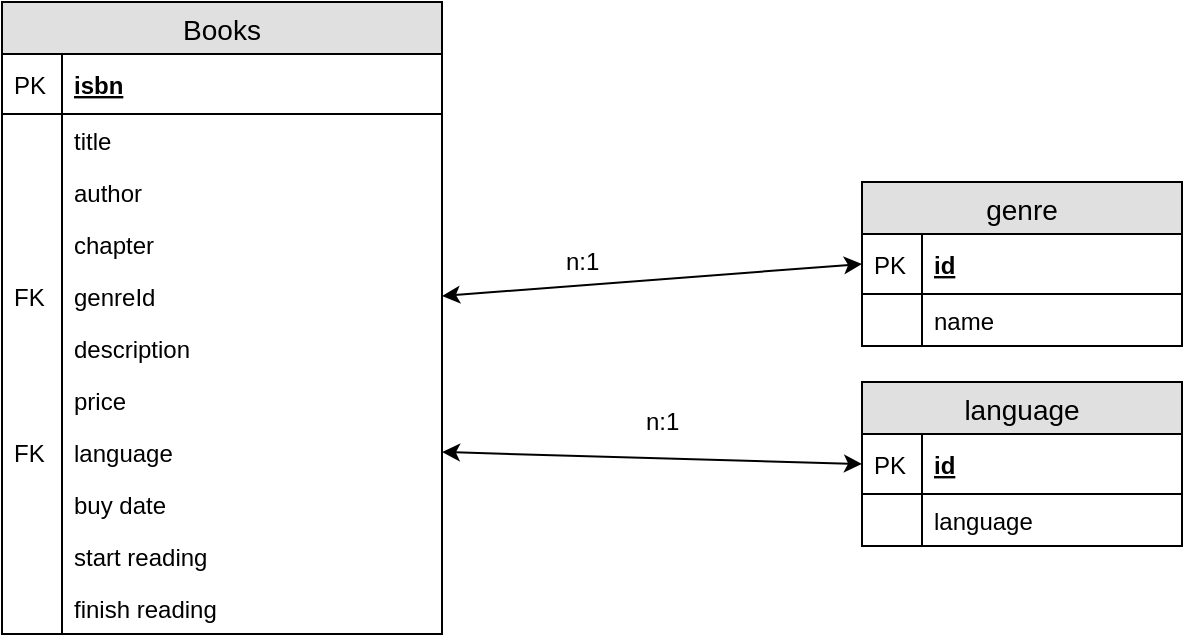 <mxfile version="12.1.9" type="device" pages="1"><diagram id="desEHSj8WZ4JJtZmUQmk" name="Page-1"><mxGraphModel dx="1408" dy="699" grid="1" gridSize="10" guides="1" tooltips="1" connect="1" arrows="1" fold="1" page="1" pageScale="1" pageWidth="827" pageHeight="1169" math="0" shadow="0"><root><mxCell id="0"/><mxCell id="1" parent="0"/><mxCell id="P5__GijzhtSwffaYmKsN-32" value="Books" style="swimlane;fontStyle=0;childLayout=stackLayout;horizontal=1;startSize=26;fillColor=#e0e0e0;horizontalStack=0;resizeParent=1;resizeParentMax=0;resizeLast=0;collapsible=1;marginBottom=0;swimlaneFillColor=#ffffff;align=center;fontSize=14;" vertex="1" parent="1"><mxGeometry x="110" y="110" width="220" height="316" as="geometry"/></mxCell><mxCell id="P5__GijzhtSwffaYmKsN-33" value="isbn" style="shape=partialRectangle;top=0;left=0;right=0;bottom=1;align=left;verticalAlign=middle;fillColor=none;spacingLeft=34;spacingRight=4;overflow=hidden;rotatable=0;points=[[0,0.5],[1,0.5]];portConstraint=eastwest;dropTarget=0;fontStyle=5;fontSize=12;" vertex="1" parent="P5__GijzhtSwffaYmKsN-32"><mxGeometry y="26" width="220" height="30" as="geometry"/></mxCell><mxCell id="P5__GijzhtSwffaYmKsN-34" value="PK" style="shape=partialRectangle;top=0;left=0;bottom=0;fillColor=none;align=left;verticalAlign=middle;spacingLeft=4;spacingRight=4;overflow=hidden;rotatable=0;points=[];portConstraint=eastwest;part=1;fontSize=12;" vertex="1" connectable="0" parent="P5__GijzhtSwffaYmKsN-33"><mxGeometry width="30" height="30" as="geometry"/></mxCell><mxCell id="P5__GijzhtSwffaYmKsN-35" value="title" style="shape=partialRectangle;top=0;left=0;right=0;bottom=0;align=left;verticalAlign=top;fillColor=none;spacingLeft=34;spacingRight=4;overflow=hidden;rotatable=0;points=[[0,0.5],[1,0.5]];portConstraint=eastwest;dropTarget=0;fontSize=12;" vertex="1" parent="P5__GijzhtSwffaYmKsN-32"><mxGeometry y="56" width="220" height="26" as="geometry"/></mxCell><mxCell id="P5__GijzhtSwffaYmKsN-36" value="" style="shape=partialRectangle;top=0;left=0;bottom=0;fillColor=none;align=left;verticalAlign=top;spacingLeft=4;spacingRight=4;overflow=hidden;rotatable=0;points=[];portConstraint=eastwest;part=1;fontSize=12;" vertex="1" connectable="0" parent="P5__GijzhtSwffaYmKsN-35"><mxGeometry width="30" height="26" as="geometry"/></mxCell><mxCell id="P5__GijzhtSwffaYmKsN-37" value="author" style="shape=partialRectangle;top=0;left=0;right=0;bottom=0;align=left;verticalAlign=top;fillColor=none;spacingLeft=34;spacingRight=4;overflow=hidden;rotatable=0;points=[[0,0.5],[1,0.5]];portConstraint=eastwest;dropTarget=0;fontSize=12;" vertex="1" parent="P5__GijzhtSwffaYmKsN-32"><mxGeometry y="82" width="220" height="26" as="geometry"/></mxCell><mxCell id="P5__GijzhtSwffaYmKsN-38" value="" style="shape=partialRectangle;top=0;left=0;bottom=0;fillColor=none;align=left;verticalAlign=top;spacingLeft=4;spacingRight=4;overflow=hidden;rotatable=0;points=[];portConstraint=eastwest;part=1;fontSize=12;" vertex="1" connectable="0" parent="P5__GijzhtSwffaYmKsN-37"><mxGeometry width="30" height="26" as="geometry"/></mxCell><mxCell id="P5__GijzhtSwffaYmKsN-39" value="chapter" style="shape=partialRectangle;top=0;left=0;right=0;bottom=0;align=left;verticalAlign=top;fillColor=none;spacingLeft=34;spacingRight=4;overflow=hidden;rotatable=0;points=[[0,0.5],[1,0.5]];portConstraint=eastwest;dropTarget=0;fontSize=12;" vertex="1" parent="P5__GijzhtSwffaYmKsN-32"><mxGeometry y="108" width="220" height="26" as="geometry"/></mxCell><mxCell id="P5__GijzhtSwffaYmKsN-40" value="" style="shape=partialRectangle;top=0;left=0;bottom=0;fillColor=none;align=left;verticalAlign=top;spacingLeft=4;spacingRight=4;overflow=hidden;rotatable=0;points=[];portConstraint=eastwest;part=1;fontSize=12;" vertex="1" connectable="0" parent="P5__GijzhtSwffaYmKsN-39"><mxGeometry width="30" height="26" as="geometry"/></mxCell><mxCell id="P5__GijzhtSwffaYmKsN-43" value="genreId" style="shape=partialRectangle;top=0;left=0;right=0;bottom=0;align=left;verticalAlign=top;fillColor=none;spacingLeft=34;spacingRight=4;overflow=hidden;rotatable=0;points=[[0,0.5],[1,0.5]];portConstraint=eastwest;dropTarget=0;fontSize=12;" vertex="1" parent="P5__GijzhtSwffaYmKsN-32"><mxGeometry y="134" width="220" height="26" as="geometry"/></mxCell><mxCell id="P5__GijzhtSwffaYmKsN-44" value="FK" style="shape=partialRectangle;top=0;left=0;bottom=0;fillColor=none;align=left;verticalAlign=top;spacingLeft=4;spacingRight=4;overflow=hidden;rotatable=0;points=[];portConstraint=eastwest;part=1;fontSize=12;" vertex="1" connectable="0" parent="P5__GijzhtSwffaYmKsN-43"><mxGeometry width="30" height="26" as="geometry"/></mxCell><mxCell id="P5__GijzhtSwffaYmKsN-45" value="description" style="shape=partialRectangle;top=0;left=0;right=0;bottom=0;align=left;verticalAlign=top;fillColor=none;spacingLeft=34;spacingRight=4;overflow=hidden;rotatable=0;points=[[0,0.5],[1,0.5]];portConstraint=eastwest;dropTarget=0;fontSize=12;" vertex="1" parent="P5__GijzhtSwffaYmKsN-32"><mxGeometry y="160" width="220" height="26" as="geometry"/></mxCell><mxCell id="P5__GijzhtSwffaYmKsN-46" value="" style="shape=partialRectangle;top=0;left=0;bottom=0;fillColor=none;align=left;verticalAlign=top;spacingLeft=4;spacingRight=4;overflow=hidden;rotatable=0;points=[];portConstraint=eastwest;part=1;fontSize=12;" vertex="1" connectable="0" parent="P5__GijzhtSwffaYmKsN-45"><mxGeometry width="30" height="26" as="geometry"/></mxCell><mxCell id="P5__GijzhtSwffaYmKsN-47" value="price" style="shape=partialRectangle;top=0;left=0;right=0;bottom=0;align=left;verticalAlign=top;fillColor=none;spacingLeft=34;spacingRight=4;overflow=hidden;rotatable=0;points=[[0,0.5],[1,0.5]];portConstraint=eastwest;dropTarget=0;fontSize=12;" vertex="1" parent="P5__GijzhtSwffaYmKsN-32"><mxGeometry y="186" width="220" height="26" as="geometry"/></mxCell><mxCell id="P5__GijzhtSwffaYmKsN-48" value="" style="shape=partialRectangle;top=0;left=0;bottom=0;fillColor=none;align=left;verticalAlign=top;spacingLeft=4;spacingRight=4;overflow=hidden;rotatable=0;points=[];portConstraint=eastwest;part=1;fontSize=12;" vertex="1" connectable="0" parent="P5__GijzhtSwffaYmKsN-47"><mxGeometry width="30" height="26" as="geometry"/></mxCell><mxCell id="P5__GijzhtSwffaYmKsN-49" value="language" style="shape=partialRectangle;top=0;left=0;right=0;bottom=0;align=left;verticalAlign=top;fillColor=none;spacingLeft=34;spacingRight=4;overflow=hidden;rotatable=0;points=[[0,0.5],[1,0.5]];portConstraint=eastwest;dropTarget=0;fontSize=12;" vertex="1" parent="P5__GijzhtSwffaYmKsN-32"><mxGeometry y="212" width="220" height="26" as="geometry"/></mxCell><mxCell id="P5__GijzhtSwffaYmKsN-50" value="FK" style="shape=partialRectangle;top=0;left=0;bottom=0;fillColor=none;align=left;verticalAlign=top;spacingLeft=4;spacingRight=4;overflow=hidden;rotatable=0;points=[];portConstraint=eastwest;part=1;fontSize=12;" vertex="1" connectable="0" parent="P5__GijzhtSwffaYmKsN-49"><mxGeometry width="30" height="26" as="geometry"/></mxCell><mxCell id="P5__GijzhtSwffaYmKsN-51" value="buy date" style="shape=partialRectangle;top=0;left=0;right=0;bottom=0;align=left;verticalAlign=top;fillColor=none;spacingLeft=34;spacingRight=4;overflow=hidden;rotatable=0;points=[[0,0.5],[1,0.5]];portConstraint=eastwest;dropTarget=0;fontSize=12;" vertex="1" parent="P5__GijzhtSwffaYmKsN-32"><mxGeometry y="238" width="220" height="26" as="geometry"/></mxCell><mxCell id="P5__GijzhtSwffaYmKsN-52" value="" style="shape=partialRectangle;top=0;left=0;bottom=0;fillColor=none;align=left;verticalAlign=top;spacingLeft=4;spacingRight=4;overflow=hidden;rotatable=0;points=[];portConstraint=eastwest;part=1;fontSize=12;" vertex="1" connectable="0" parent="P5__GijzhtSwffaYmKsN-51"><mxGeometry width="30" height="26" as="geometry"/></mxCell><mxCell id="P5__GijzhtSwffaYmKsN-53" value="start reading" style="shape=partialRectangle;top=0;left=0;right=0;bottom=0;align=left;verticalAlign=top;fillColor=none;spacingLeft=34;spacingRight=4;overflow=hidden;rotatable=0;points=[[0,0.5],[1,0.5]];portConstraint=eastwest;dropTarget=0;fontSize=12;" vertex="1" parent="P5__GijzhtSwffaYmKsN-32"><mxGeometry y="264" width="220" height="26" as="geometry"/></mxCell><mxCell id="P5__GijzhtSwffaYmKsN-54" value="" style="shape=partialRectangle;top=0;left=0;bottom=0;fillColor=none;align=left;verticalAlign=top;spacingLeft=4;spacingRight=4;overflow=hidden;rotatable=0;points=[];portConstraint=eastwest;part=1;fontSize=12;" vertex="1" connectable="0" parent="P5__GijzhtSwffaYmKsN-53"><mxGeometry width="30" height="26" as="geometry"/></mxCell><mxCell id="P5__GijzhtSwffaYmKsN-55" value="finish reading&#10;" style="shape=partialRectangle;top=0;left=0;right=0;bottom=0;align=left;verticalAlign=top;fillColor=none;spacingLeft=34;spacingRight=4;overflow=hidden;rotatable=0;points=[[0,0.5],[1,0.5]];portConstraint=eastwest;dropTarget=0;fontSize=12;" vertex="1" parent="P5__GijzhtSwffaYmKsN-32"><mxGeometry y="290" width="220" height="26" as="geometry"/></mxCell><mxCell id="P5__GijzhtSwffaYmKsN-56" value="" style="shape=partialRectangle;top=0;left=0;bottom=0;fillColor=none;align=left;verticalAlign=top;spacingLeft=4;spacingRight=4;overflow=hidden;rotatable=0;points=[];portConstraint=eastwest;part=1;fontSize=12;" vertex="1" connectable="0" parent="P5__GijzhtSwffaYmKsN-55"><mxGeometry width="30" height="26" as="geometry"/></mxCell><mxCell id="P5__GijzhtSwffaYmKsN-57" value="genre" style="swimlane;fontStyle=0;childLayout=stackLayout;horizontal=1;startSize=26;fillColor=#e0e0e0;horizontalStack=0;resizeParent=1;resizeParentMax=0;resizeLast=0;collapsible=1;marginBottom=0;swimlaneFillColor=#ffffff;align=center;fontSize=14;" vertex="1" parent="1"><mxGeometry x="540" y="200" width="160" height="82" as="geometry"/></mxCell><mxCell id="P5__GijzhtSwffaYmKsN-58" value="id" style="shape=partialRectangle;top=0;left=0;right=0;bottom=1;align=left;verticalAlign=middle;fillColor=none;spacingLeft=34;spacingRight=4;overflow=hidden;rotatable=0;points=[[0,0.5],[1,0.5]];portConstraint=eastwest;dropTarget=0;fontStyle=5;fontSize=12;" vertex="1" parent="P5__GijzhtSwffaYmKsN-57"><mxGeometry y="26" width="160" height="30" as="geometry"/></mxCell><mxCell id="P5__GijzhtSwffaYmKsN-59" value="PK" style="shape=partialRectangle;top=0;left=0;bottom=0;fillColor=none;align=left;verticalAlign=middle;spacingLeft=4;spacingRight=4;overflow=hidden;rotatable=0;points=[];portConstraint=eastwest;part=1;fontSize=12;" vertex="1" connectable="0" parent="P5__GijzhtSwffaYmKsN-58"><mxGeometry width="30" height="30" as="geometry"/></mxCell><mxCell id="P5__GijzhtSwffaYmKsN-60" value="name" style="shape=partialRectangle;top=0;left=0;right=0;bottom=0;align=left;verticalAlign=top;fillColor=none;spacingLeft=34;spacingRight=4;overflow=hidden;rotatable=0;points=[[0,0.5],[1,0.5]];portConstraint=eastwest;dropTarget=0;fontSize=12;" vertex="1" parent="P5__GijzhtSwffaYmKsN-57"><mxGeometry y="56" width="160" height="26" as="geometry"/></mxCell><mxCell id="P5__GijzhtSwffaYmKsN-61" value="" style="shape=partialRectangle;top=0;left=0;bottom=0;fillColor=none;align=left;verticalAlign=top;spacingLeft=4;spacingRight=4;overflow=hidden;rotatable=0;points=[];portConstraint=eastwest;part=1;fontSize=12;" vertex="1" connectable="0" parent="P5__GijzhtSwffaYmKsN-60"><mxGeometry width="30" height="26" as="geometry"/></mxCell><mxCell id="P5__GijzhtSwffaYmKsN-78" value="" style="endArrow=classic;html=1;entryX=0;entryY=0.5;entryDx=0;entryDy=0;exitX=1;exitY=0.5;exitDx=0;exitDy=0;startArrow=classic;startFill=1;" edge="1" parent="1" source="P5__GijzhtSwffaYmKsN-43" target="P5__GijzhtSwffaYmKsN-58"><mxGeometry width="50" height="50" relative="1" as="geometry"><mxPoint x="350" y="242" as="sourcePoint"/><mxPoint x="400" y="192" as="targetPoint"/></mxGeometry></mxCell><mxCell id="P5__GijzhtSwffaYmKsN-79" value="n:1&lt;br&gt;" style="text;html=1;resizable=0;points=[];autosize=1;align=left;verticalAlign=top;spacingTop=-4;" vertex="1" parent="1"><mxGeometry x="390" y="230" width="30" height="20" as="geometry"/></mxCell><mxCell id="P5__GijzhtSwffaYmKsN-90" value="language" style="swimlane;fontStyle=0;childLayout=stackLayout;horizontal=1;startSize=26;fillColor=#e0e0e0;horizontalStack=0;resizeParent=1;resizeParentMax=0;resizeLast=0;collapsible=1;marginBottom=0;swimlaneFillColor=#ffffff;align=center;fontSize=14;" vertex="1" parent="1"><mxGeometry x="540" y="300" width="160" height="82" as="geometry"/></mxCell><mxCell id="P5__GijzhtSwffaYmKsN-91" value="id" style="shape=partialRectangle;top=0;left=0;right=0;bottom=1;align=left;verticalAlign=middle;fillColor=none;spacingLeft=34;spacingRight=4;overflow=hidden;rotatable=0;points=[[0,0.5],[1,0.5]];portConstraint=eastwest;dropTarget=0;fontStyle=5;fontSize=12;" vertex="1" parent="P5__GijzhtSwffaYmKsN-90"><mxGeometry y="26" width="160" height="30" as="geometry"/></mxCell><mxCell id="P5__GijzhtSwffaYmKsN-92" value="PK" style="shape=partialRectangle;top=0;left=0;bottom=0;fillColor=none;align=left;verticalAlign=middle;spacingLeft=4;spacingRight=4;overflow=hidden;rotatable=0;points=[];portConstraint=eastwest;part=1;fontSize=12;" vertex="1" connectable="0" parent="P5__GijzhtSwffaYmKsN-91"><mxGeometry width="30" height="30" as="geometry"/></mxCell><mxCell id="P5__GijzhtSwffaYmKsN-93" value="language" style="shape=partialRectangle;top=0;left=0;right=0;bottom=0;align=left;verticalAlign=top;fillColor=none;spacingLeft=34;spacingRight=4;overflow=hidden;rotatable=0;points=[[0,0.5],[1,0.5]];portConstraint=eastwest;dropTarget=0;fontSize=12;" vertex="1" parent="P5__GijzhtSwffaYmKsN-90"><mxGeometry y="56" width="160" height="26" as="geometry"/></mxCell><mxCell id="P5__GijzhtSwffaYmKsN-94" value="" style="shape=partialRectangle;top=0;left=0;bottom=0;fillColor=none;align=left;verticalAlign=top;spacingLeft=4;spacingRight=4;overflow=hidden;rotatable=0;points=[];portConstraint=eastwest;part=1;fontSize=12;" vertex="1" connectable="0" parent="P5__GijzhtSwffaYmKsN-93"><mxGeometry width="30" height="26" as="geometry"/></mxCell><mxCell id="P5__GijzhtSwffaYmKsN-96" value="" style="endArrow=classic;html=1;entryX=0;entryY=0.5;entryDx=0;entryDy=0;exitX=1;exitY=0.5;exitDx=0;exitDy=0;startArrow=classic;startFill=1;" edge="1" parent="1" source="P5__GijzhtSwffaYmKsN-49"><mxGeometry width="50" height="50" relative="1" as="geometry"><mxPoint x="330" y="357" as="sourcePoint"/><mxPoint x="540" y="341" as="targetPoint"/></mxGeometry></mxCell><mxCell id="P5__GijzhtSwffaYmKsN-97" value="n:1&lt;br&gt;" style="text;html=1;resizable=0;points=[];autosize=1;align=left;verticalAlign=top;spacingTop=-4;" vertex="1" parent="1"><mxGeometry x="430" y="310" width="30" height="20" as="geometry"/></mxCell></root></mxGraphModel></diagram></mxfile>